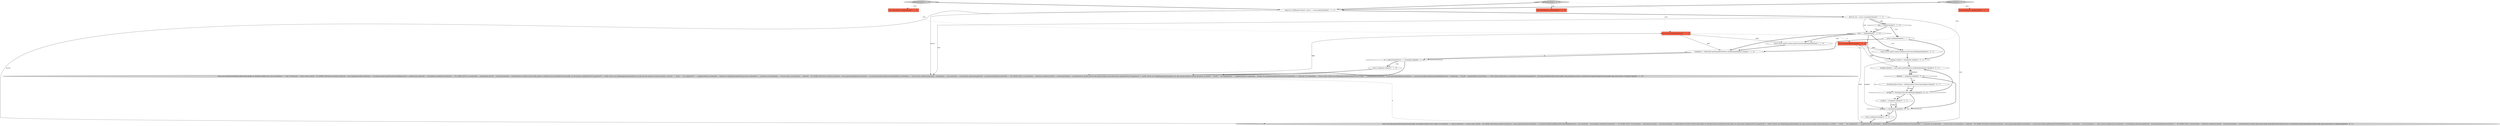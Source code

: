 digraph {
25 [style = filled, label = "anyReal == false@@@22@@@['0', '0', '1']", fillcolor = white, shape = diamond image = "AAA0AAABBB3BBB"];
13 [style = filled, label = "getNormValues['0', '1', '0']", fillcolor = lightgray, shape = diamond image = "AAA0AAABBB2BBB"];
15 [style = filled, label = "return null@@@23@@@['0', '0', '1']", fillcolor = white, shape = ellipse image = "AAA0AAABBB3BBB"];
27 [style = filled, label = "fieldInfo != null@@@14@@@['0', '0', '1']", fillcolor = white, shape = diamond image = "AAA0AAABBB3BBB"];
24 [style = filled, label = "return leaves.get(0).reader().getBinaryDocValues(field)@@@9@@@['0', '0', '1']", fillcolor = white, shape = ellipse image = "AAA0AAABBB3BBB"];
20 [style = filled, label = "return new BinaryDocValues(){@Override public int nextDoc(){while (true) {while (currentValues == null) {if (nextLeaf == leaves.size()) {docID = NO_MORE_DOCSreturn docID}currentLeaf = leaves.get(nextLeaf)currentValues = currentLeaf.reader().getBinaryDocValues(field)nextLeaf++}int newDocID = currentValues.nextDoc()if (newDocID == NO_MORE_DOCS) {currentValues = nullcontinue}{docID = currentLeaf.docBase + newDocIDreturn docID}}}@Override public int docID(){return docID}@Override public int advance(int targetDocID){if (targetDocID <= docID) {throw new IllegalArgumentException(\"can only advance beyond current document: on docID=\" + docID + \" but targetDocID=\" + targetDocID)}int readerIndex = ReaderUtil.subIndex(targetDocID,leaves)if (readerIndex >= nextLeaf) {if (readerIndex == leaves.size()) {currentValues = nulldocID = NO_MORE_DOCSreturn docID}currentLeaf = leaves.get(readerIndex)currentValues = currentLeaf.reader().getBinaryDocValues(field)nextLeaf = readerIndex + 1if (currentValues == null) {return nextDoc()}}int newDocID = currentValues.advance(targetDocID - currentLeaf.docBase)if (newDocID == NO_MORE_DOCS) {currentValues = nullreturn nextDoc()}{docID = currentLeaf.docBase + newDocIDreturn docID}}@Override public BytesRef binaryValue(){return currentValues.binaryValue()}@Override public long cost(){return 0}}@@@25@@@['0', '0', '1']", fillcolor = lightgray, shape = ellipse image = "AAA0AAABBB3BBB"];
4 [style = filled, label = "size == 0@@@5@@@['1', '1', '1']", fillcolor = white, shape = diamond image = "AAA0AAABBB1BBB"];
23 [style = filled, label = "anyReal = true@@@17@@@['0', '0', '1']", fillcolor = white, shape = ellipse image = "AAA0AAABBB3BBB"];
14 [style = filled, label = "final IndexReader r@@@2@@@['0', '1', '0']", fillcolor = tomato, shape = box image = "AAA0AAABBB2BBB"];
11 [style = filled, label = "final int size = leaves.size()@@@4@@@['1', '1', '1']", fillcolor = white, shape = ellipse image = "AAA0AAABBB1BBB"];
1 [style = filled, label = "final IndexReader r@@@2@@@['1', '0', '0']", fillcolor = tomato, shape = box image = "AAA0AAABBB1BBB"];
8 [style = filled, label = "final List<LeafReaderContext> leaves = r.leaves()@@@3@@@['1', '1', '1']", fillcolor = white, shape = ellipse image = "AAA0AAABBB1BBB"];
2 [style = filled, label = "size == 1@@@8@@@['1', '1', '1']", fillcolor = white, shape = diamond image = "AAA0AAABBB1BBB"];
18 [style = filled, label = "boolean anyReal = false@@@11@@@['0', '0', '1']", fillcolor = white, shape = ellipse image = "AAA0AAABBB3BBB"];
12 [style = filled, label = "return null@@@6@@@['1', '1', '1']", fillcolor = white, shape = ellipse image = "AAA0AAABBB1BBB"];
19 [style = filled, label = "final IndexReader r@@@2@@@['0', '0', '1']", fillcolor = tomato, shape = box image = "AAA0AAABBB3BBB"];
7 [style = filled, label = "return new NumericDocValues(){@Override public int nextDoc(){while (true) {if (currentValues == null) {if (nextLeaf == leaves.size()) {docID = NO_MORE_DOCSreturn docID}currentLeaf = leaves.get(nextLeaf)currentValues = currentLeaf.reader().getNormValues(field)nextLeaf++continue}int newDocID = currentValues.nextDoc()if (newDocID == NO_MORE_DOCS) {currentValues = nullcontinue}{docID = currentLeaf.docBase + newDocIDreturn docID}}}@Override public int docID(){return docID}@Override public int advance(int targetDocID){if (targetDocID <= docID) {throw new IllegalArgumentException(\"can only advance beyond current document: on docID=\" + docID + \" but targetDocID=\" + targetDocID)}int readerIndex = ReaderUtil.subIndex(targetDocID,leaves)if (readerIndex >= nextLeaf) {if (readerIndex == leaves.size()) {currentValues = nulldocID = NO_MORE_DOCSreturn docID}currentLeaf = leaves.get(readerIndex)currentValues = currentLeaf.reader().getNormValues(field)if (currentValues == null) {return nextDoc()}nextLeaf = readerIndex + 1}int newDocID = currentValues.advance(targetDocID - currentLeaf.docBase)if (newDocID == NO_MORE_DOCS) {currentValues = nullreturn nextDoc()}{docID = currentLeaf.docBase + newDocIDreturn docID}}@Override public boolean advanceExact(int targetDocID){if (targetDocID <= docID) {throw new IllegalArgumentException(\"can only advance beyond current document: on docID=\" + docID + \" but targetDocID=\" + targetDocID)}int readerIndex = ReaderUtil.subIndex(targetDocID,leaves)if (readerIndex >= nextLeaf) {if (readerIndex == leaves.size()) {throw new IllegalArgumentException(\"Out of range: \" + targetDocID)}currentLeaf = leaves.get(readerIndex)currentValues = currentLeaf.reader().getNormValues(field)nextLeaf = readerIndex + 1}docID = targetDocIDif (currentValues == null) {return false}return currentValues.advanceExact(targetDocID - currentLeaf.docBase)}@Override public long longValue(){return currentValues.longValue()}@Override public long cost(){return 0}}@@@15@@@['1', '1', '0']", fillcolor = lightgray, shape = ellipse image = "AAA0AAABBB1BBB"];
10 [style = filled, label = "getNormValues['1', '0', '0']", fillcolor = lightgray, shape = diamond image = "AAA0AAABBB1BBB"];
0 [style = filled, label = "fi == null || fi.hasNorms() == false@@@12@@@['1', '1', '0']", fillcolor = white, shape = diamond image = "AAA0AAABBB1BBB"];
26 [style = filled, label = "getBinaryValues['0', '0', '1']", fillcolor = lightgray, shape = diamond image = "AAA0AAABBB3BBB"];
5 [style = filled, label = "FieldInfo fi = MultiFields.getMergedFieldInfos(r).fieldInfo(field)@@@11@@@['1', '1', '0']", fillcolor = white, shape = ellipse image = "AAA0AAABBB1BBB"];
17 [style = filled, label = "dvType == DocValuesType.BINARY@@@16@@@['0', '0', '1']", fillcolor = white, shape = diamond image = "AAA0AAABBB3BBB"];
16 [style = filled, label = "DocValuesType dvType = fieldInfo.getDocValuesType()@@@15@@@['0', '0', '1']", fillcolor = white, shape = ellipse image = "AAA0AAABBB3BBB"];
6 [style = filled, label = "return leaves.get(0).reader().getNormValues(field)@@@9@@@['1', '1', '0']", fillcolor = white, shape = ellipse image = "AAA0AAABBB1BBB"];
21 [style = filled, label = "final String field@@@2@@@['0', '0', '1']", fillcolor = tomato, shape = box image = "AAA0AAABBB3BBB"];
22 [style = filled, label = "FieldInfo fieldInfo = leaf.reader().getFieldInfos().fieldInfo(field)@@@13@@@['0', '0', '1']", fillcolor = white, shape = ellipse image = "AAA0AAABBB3BBB"];
3 [style = filled, label = "final String field@@@2@@@['1', '1', '0']", fillcolor = tomato, shape = box image = "AAA0AAABBB1BBB"];
9 [style = filled, label = "return null@@@13@@@['1', '1', '0']", fillcolor = white, shape = ellipse image = "AAA0AAABBB1BBB"];
17->25 [style = bold, label=""];
23->25 [style = bold, label=""];
0->9 [style = bold, label=""];
21->24 [style = solid, label="field"];
12->5 [style = bold, label=""];
3->5 [style = solid, label="field"];
13->3 [style = dotted, label="true"];
3->21 [style = dashed, label="0"];
2->6 [style = bold, label=""];
2->24 [style = dotted, label="true"];
11->4 [style = bold, label=""];
16->17 [style = solid, label="dvType"];
3->7 [style = solid, label="field"];
11->7 [style = solid, label="size"];
10->3 [style = dotted, label="true"];
11->20 [style = solid, label="size"];
2->18 [style = bold, label=""];
7->20 [style = dashed, label="0"];
3->6 [style = solid, label="field"];
26->8 [style = bold, label=""];
26->19 [style = dotted, label="true"];
4->2 [style = bold, label=""];
16->17 [style = bold, label=""];
23->25 [style = solid, label="anyReal"];
27->16 [style = bold, label=""];
9->7 [style = bold, label=""];
17->22 [style = bold, label=""];
24->18 [style = bold, label=""];
27->22 [style = bold, label=""];
17->23 [style = bold, label=""];
22->27 [style = solid, label="fieldInfo"];
17->23 [style = dotted, label="true"];
0->7 [style = bold, label=""];
6->5 [style = bold, label=""];
25->20 [style = bold, label=""];
25->15 [style = dotted, label="true"];
18->22 [style = bold, label=""];
4->2 [style = dotted, label="false"];
10->8 [style = bold, label=""];
18->25 [style = solid, label="anyReal"];
5->0 [style = bold, label=""];
22->27 [style = bold, label=""];
2->6 [style = dotted, label="true"];
26->21 [style = dotted, label="true"];
5->0 [style = solid, label="fi"];
15->20 [style = bold, label=""];
6->24 [style = dashed, label="0"];
21->22 [style = solid, label="field"];
21->20 [style = solid, label="field"];
12->18 [style = bold, label=""];
25->15 [style = bold, label=""];
8->7 [style = solid, label="leaves"];
4->12 [style = bold, label=""];
10->1 [style = dotted, label="true"];
2->24 [style = bold, label=""];
13->8 [style = bold, label=""];
27->17 [style = dotted, label="true"];
4->12 [style = dotted, label="true"];
11->4 [style = solid, label="size"];
13->14 [style = dotted, label="true"];
8->11 [style = bold, label=""];
0->9 [style = dotted, label="true"];
8->20 [style = solid, label="leaves"];
27->25 [style = bold, label=""];
11->2 [style = solid, label="size"];
2->5 [style = bold, label=""];
27->16 [style = dotted, label="true"];
}
